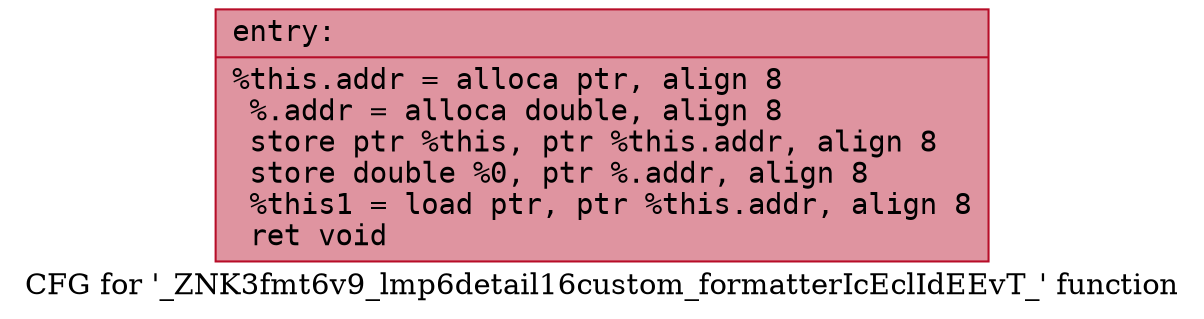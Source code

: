 digraph "CFG for '_ZNK3fmt6v9_lmp6detail16custom_formatterIcEclIdEEvT_' function" {
	label="CFG for '_ZNK3fmt6v9_lmp6detail16custom_formatterIcEclIdEEvT_' function";

	Node0x55fec34c5790 [shape=record,color="#b70d28ff", style=filled, fillcolor="#b70d2870" fontname="Courier",label="{entry:\l|  %this.addr = alloca ptr, align 8\l  %.addr = alloca double, align 8\l  store ptr %this, ptr %this.addr, align 8\l  store double %0, ptr %.addr, align 8\l  %this1 = load ptr, ptr %this.addr, align 8\l  ret void\l}"];
}
